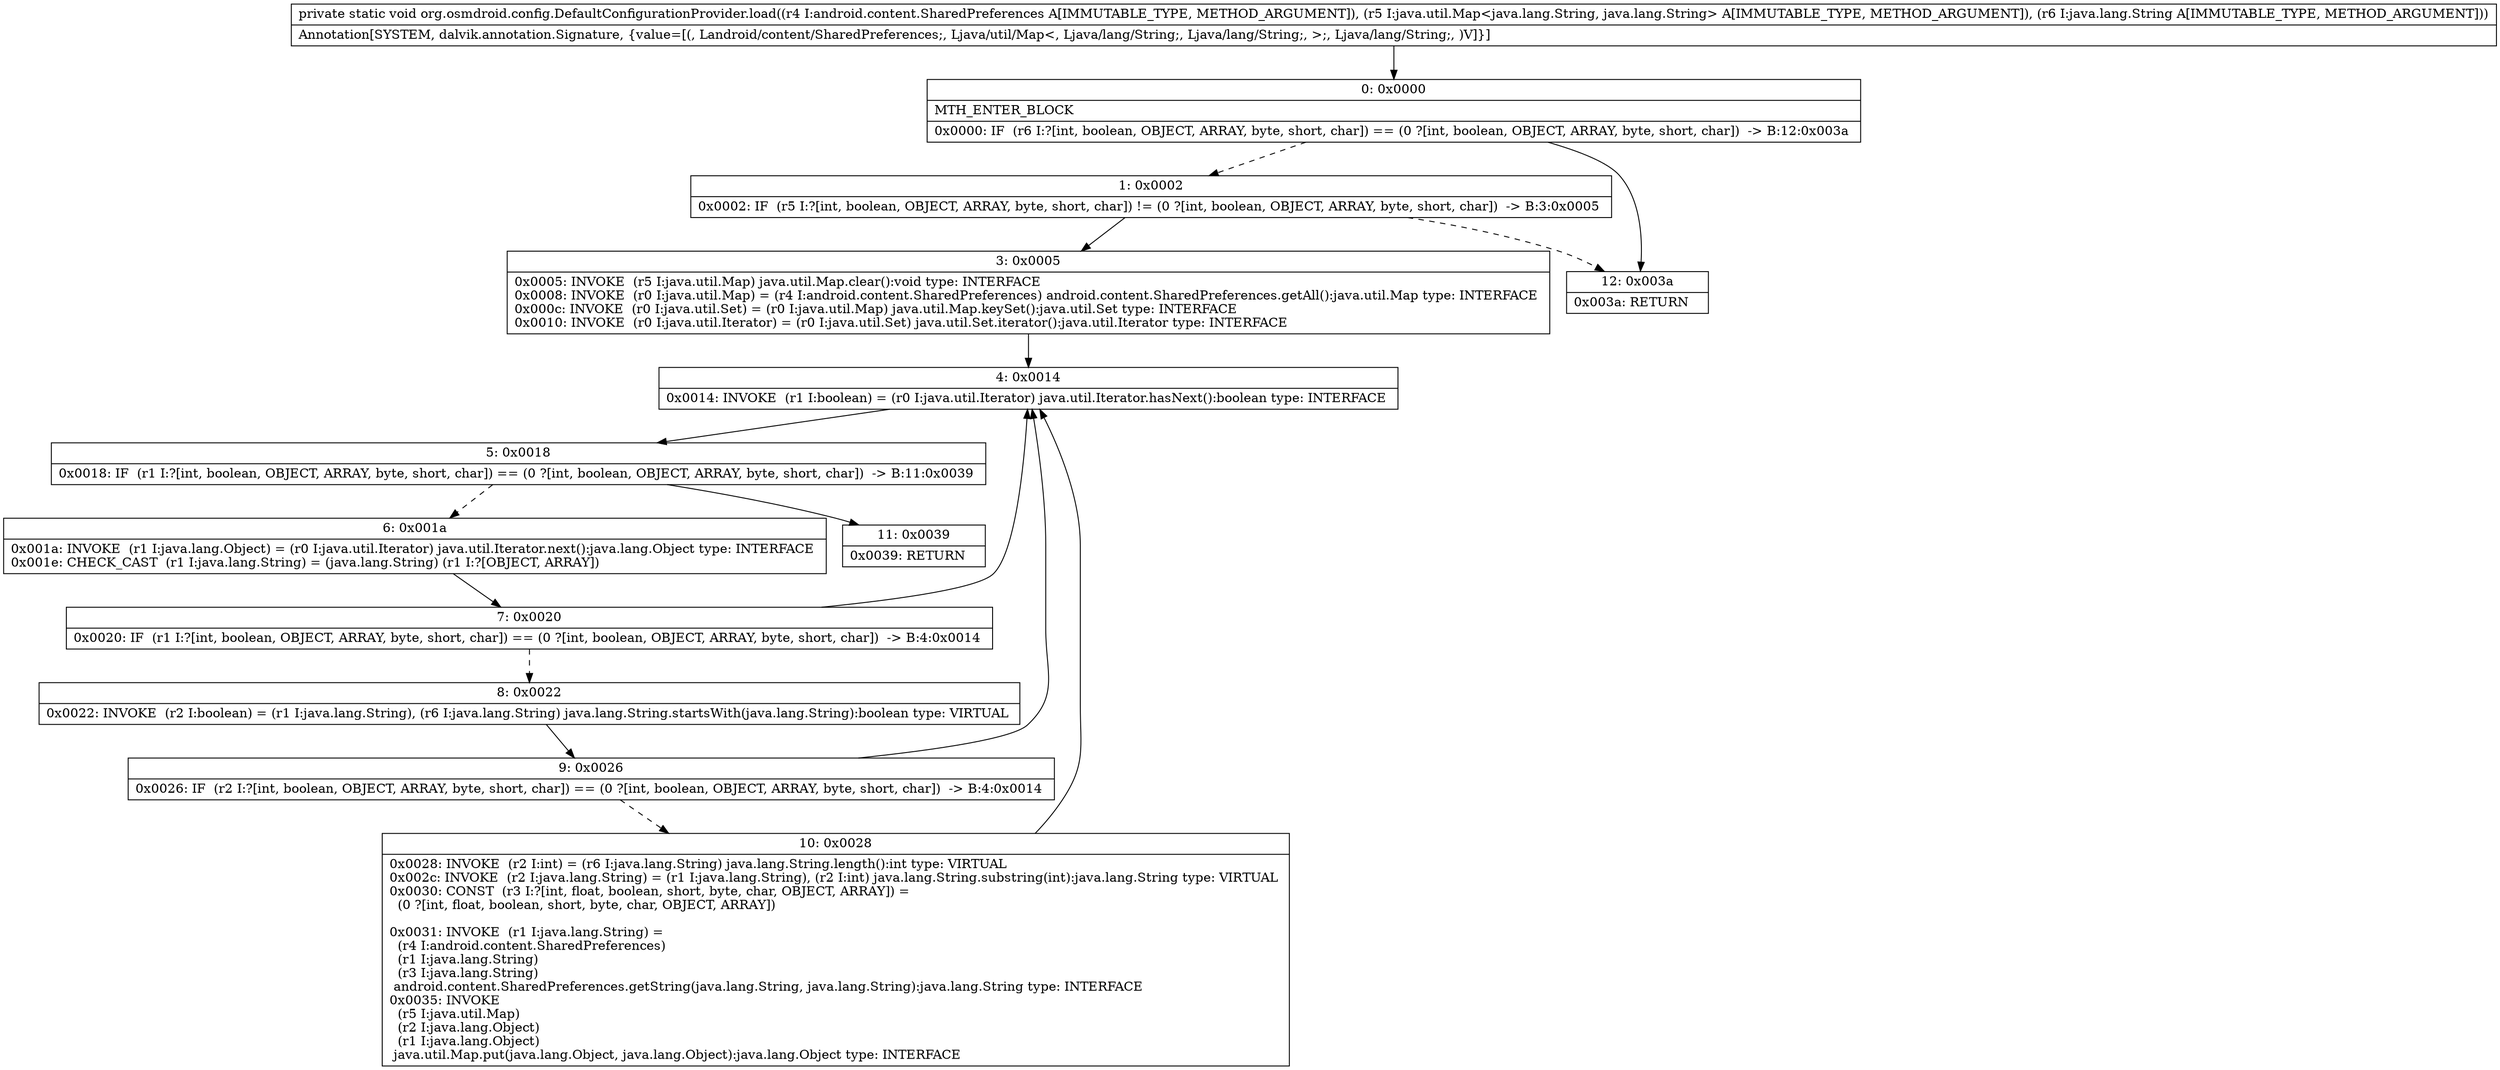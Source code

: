 digraph "CFG fororg.osmdroid.config.DefaultConfigurationProvider.load(Landroid\/content\/SharedPreferences;Ljava\/util\/Map;Ljava\/lang\/String;)V" {
Node_0 [shape=record,label="{0\:\ 0x0000|MTH_ENTER_BLOCK\l|0x0000: IF  (r6 I:?[int, boolean, OBJECT, ARRAY, byte, short, char]) == (0 ?[int, boolean, OBJECT, ARRAY, byte, short, char])  \-\> B:12:0x003a \l}"];
Node_1 [shape=record,label="{1\:\ 0x0002|0x0002: IF  (r5 I:?[int, boolean, OBJECT, ARRAY, byte, short, char]) != (0 ?[int, boolean, OBJECT, ARRAY, byte, short, char])  \-\> B:3:0x0005 \l}"];
Node_3 [shape=record,label="{3\:\ 0x0005|0x0005: INVOKE  (r5 I:java.util.Map) java.util.Map.clear():void type: INTERFACE \l0x0008: INVOKE  (r0 I:java.util.Map) = (r4 I:android.content.SharedPreferences) android.content.SharedPreferences.getAll():java.util.Map type: INTERFACE \l0x000c: INVOKE  (r0 I:java.util.Set) = (r0 I:java.util.Map) java.util.Map.keySet():java.util.Set type: INTERFACE \l0x0010: INVOKE  (r0 I:java.util.Iterator) = (r0 I:java.util.Set) java.util.Set.iterator():java.util.Iterator type: INTERFACE \l}"];
Node_4 [shape=record,label="{4\:\ 0x0014|0x0014: INVOKE  (r1 I:boolean) = (r0 I:java.util.Iterator) java.util.Iterator.hasNext():boolean type: INTERFACE \l}"];
Node_5 [shape=record,label="{5\:\ 0x0018|0x0018: IF  (r1 I:?[int, boolean, OBJECT, ARRAY, byte, short, char]) == (0 ?[int, boolean, OBJECT, ARRAY, byte, short, char])  \-\> B:11:0x0039 \l}"];
Node_6 [shape=record,label="{6\:\ 0x001a|0x001a: INVOKE  (r1 I:java.lang.Object) = (r0 I:java.util.Iterator) java.util.Iterator.next():java.lang.Object type: INTERFACE \l0x001e: CHECK_CAST  (r1 I:java.lang.String) = (java.lang.String) (r1 I:?[OBJECT, ARRAY]) \l}"];
Node_7 [shape=record,label="{7\:\ 0x0020|0x0020: IF  (r1 I:?[int, boolean, OBJECT, ARRAY, byte, short, char]) == (0 ?[int, boolean, OBJECT, ARRAY, byte, short, char])  \-\> B:4:0x0014 \l}"];
Node_8 [shape=record,label="{8\:\ 0x0022|0x0022: INVOKE  (r2 I:boolean) = (r1 I:java.lang.String), (r6 I:java.lang.String) java.lang.String.startsWith(java.lang.String):boolean type: VIRTUAL \l}"];
Node_9 [shape=record,label="{9\:\ 0x0026|0x0026: IF  (r2 I:?[int, boolean, OBJECT, ARRAY, byte, short, char]) == (0 ?[int, boolean, OBJECT, ARRAY, byte, short, char])  \-\> B:4:0x0014 \l}"];
Node_10 [shape=record,label="{10\:\ 0x0028|0x0028: INVOKE  (r2 I:int) = (r6 I:java.lang.String) java.lang.String.length():int type: VIRTUAL \l0x002c: INVOKE  (r2 I:java.lang.String) = (r1 I:java.lang.String), (r2 I:int) java.lang.String.substring(int):java.lang.String type: VIRTUAL \l0x0030: CONST  (r3 I:?[int, float, boolean, short, byte, char, OBJECT, ARRAY]) = \l  (0 ?[int, float, boolean, short, byte, char, OBJECT, ARRAY])\l \l0x0031: INVOKE  (r1 I:java.lang.String) = \l  (r4 I:android.content.SharedPreferences)\l  (r1 I:java.lang.String)\l  (r3 I:java.lang.String)\l android.content.SharedPreferences.getString(java.lang.String, java.lang.String):java.lang.String type: INTERFACE \l0x0035: INVOKE  \l  (r5 I:java.util.Map)\l  (r2 I:java.lang.Object)\l  (r1 I:java.lang.Object)\l java.util.Map.put(java.lang.Object, java.lang.Object):java.lang.Object type: INTERFACE \l}"];
Node_11 [shape=record,label="{11\:\ 0x0039|0x0039: RETURN   \l}"];
Node_12 [shape=record,label="{12\:\ 0x003a|0x003a: RETURN   \l}"];
MethodNode[shape=record,label="{private static void org.osmdroid.config.DefaultConfigurationProvider.load((r4 I:android.content.SharedPreferences A[IMMUTABLE_TYPE, METHOD_ARGUMENT]), (r5 I:java.util.Map\<java.lang.String, java.lang.String\> A[IMMUTABLE_TYPE, METHOD_ARGUMENT]), (r6 I:java.lang.String A[IMMUTABLE_TYPE, METHOD_ARGUMENT]))  | Annotation[SYSTEM, dalvik.annotation.Signature, \{value=[(, Landroid\/content\/SharedPreferences;, Ljava\/util\/Map\<, Ljava\/lang\/String;, Ljava\/lang\/String;, \>;, Ljava\/lang\/String;, )V]\}]\l}"];
MethodNode -> Node_0;
Node_0 -> Node_1[style=dashed];
Node_0 -> Node_12;
Node_1 -> Node_3;
Node_1 -> Node_12[style=dashed];
Node_3 -> Node_4;
Node_4 -> Node_5;
Node_5 -> Node_6[style=dashed];
Node_5 -> Node_11;
Node_6 -> Node_7;
Node_7 -> Node_4;
Node_7 -> Node_8[style=dashed];
Node_8 -> Node_9;
Node_9 -> Node_4;
Node_9 -> Node_10[style=dashed];
Node_10 -> Node_4;
}

